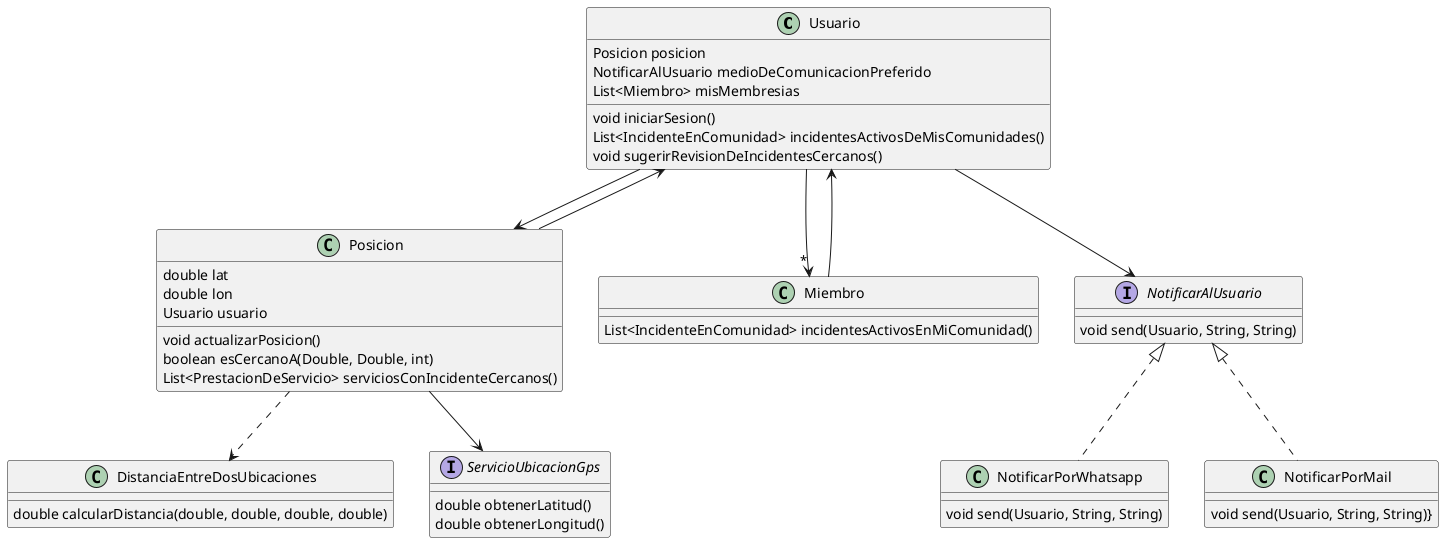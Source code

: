 @startuml
'https://plantuml.com/class-diagram

class Usuario {
    Posicion posicion
      NotificarAlUsuario medioDeComunicacionPreferido
    List<Miembro> misMembresias
    void iniciarSesion()
    List<IncidenteEnComunidad> incidentesActivosDeMisComunidades()
    void sugerirRevisionDeIncidentesCercanos()
}

Usuario --> Posicion
Usuario -->"*" Miembro
Usuario --> NotificarAlUsuario

class Miembro {
List<IncidenteEnComunidad> incidentesActivosEnMiComunidad()
}

Miembro --> Usuario

class Posicion {
    double lat
    double lon
    Usuario usuario

    void actualizarPosicion()
    boolean esCercanoA(Double, Double, int)
    List<PrestacionDeServicio> serviciosConIncidenteCercanos()
}

Posicion ..> DistanciaEntreDosUbicaciones
Posicion --> ServicioUbicacionGps
Posicion --> Usuario


interface ServicioUbicacionGps {
    double obtenerLatitud()
    double obtenerLongitud()
}

class DistanciaEntreDosUbicaciones {
    double calcularDistancia(double, double, double, double)
}

interface NotificarAlUsuario {
    void send(Usuario, String, String)
}

class NotificarPorWhatsapp implements NotificarAlUsuario {
    void send(Usuario, String, String)
}

class NotificarPorMail implements NotificarAlUsuario {
    void send(Usuario, String, String)}
}

@enduml